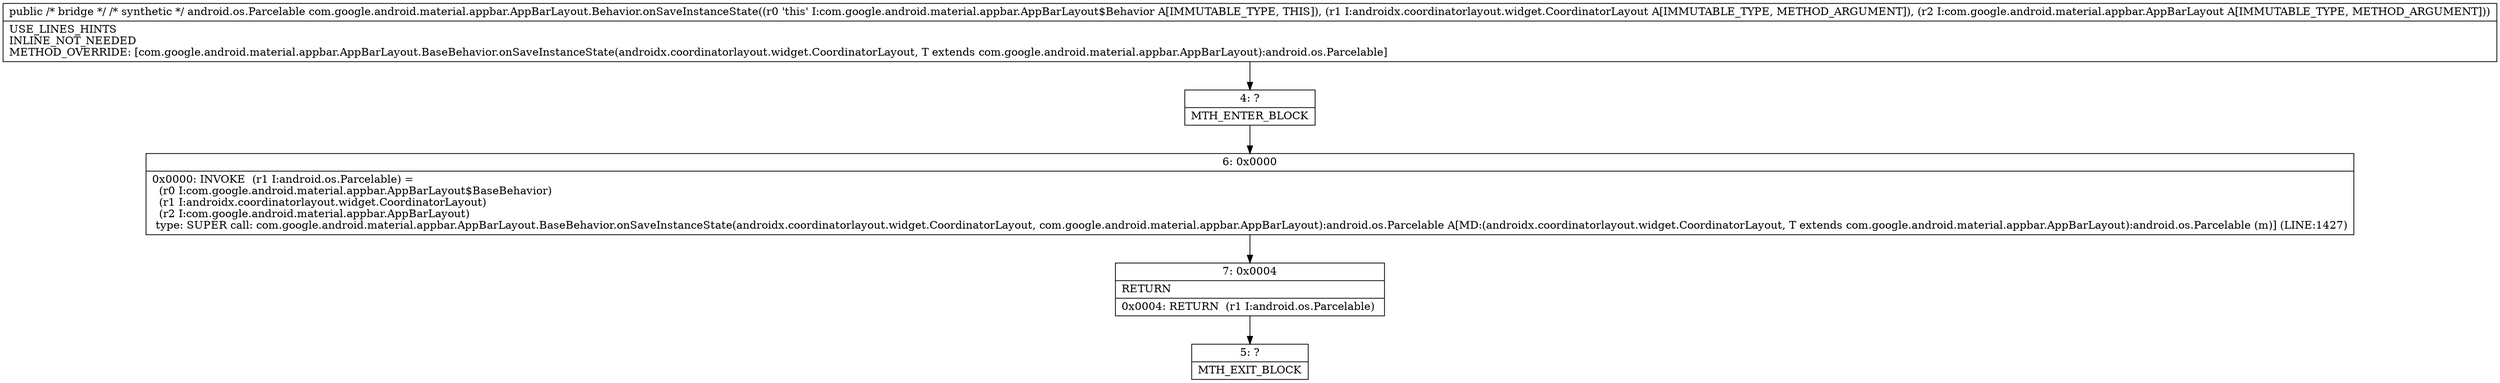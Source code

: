digraph "CFG forcom.google.android.material.appbar.AppBarLayout.Behavior.onSaveInstanceState(Landroidx\/coordinatorlayout\/widget\/CoordinatorLayout;Lcom\/google\/android\/material\/appbar\/AppBarLayout;)Landroid\/os\/Parcelable;" {
Node_4 [shape=record,label="{4\:\ ?|MTH_ENTER_BLOCK\l}"];
Node_6 [shape=record,label="{6\:\ 0x0000|0x0000: INVOKE  (r1 I:android.os.Parcelable) = \l  (r0 I:com.google.android.material.appbar.AppBarLayout$BaseBehavior)\l  (r1 I:androidx.coordinatorlayout.widget.CoordinatorLayout)\l  (r2 I:com.google.android.material.appbar.AppBarLayout)\l type: SUPER call: com.google.android.material.appbar.AppBarLayout.BaseBehavior.onSaveInstanceState(androidx.coordinatorlayout.widget.CoordinatorLayout, com.google.android.material.appbar.AppBarLayout):android.os.Parcelable A[MD:(androidx.coordinatorlayout.widget.CoordinatorLayout, T extends com.google.android.material.appbar.AppBarLayout):android.os.Parcelable (m)] (LINE:1427)\l}"];
Node_7 [shape=record,label="{7\:\ 0x0004|RETURN\l|0x0004: RETURN  (r1 I:android.os.Parcelable) \l}"];
Node_5 [shape=record,label="{5\:\ ?|MTH_EXIT_BLOCK\l}"];
MethodNode[shape=record,label="{public \/* bridge *\/ \/* synthetic *\/ android.os.Parcelable com.google.android.material.appbar.AppBarLayout.Behavior.onSaveInstanceState((r0 'this' I:com.google.android.material.appbar.AppBarLayout$Behavior A[IMMUTABLE_TYPE, THIS]), (r1 I:androidx.coordinatorlayout.widget.CoordinatorLayout A[IMMUTABLE_TYPE, METHOD_ARGUMENT]), (r2 I:com.google.android.material.appbar.AppBarLayout A[IMMUTABLE_TYPE, METHOD_ARGUMENT]))  | USE_LINES_HINTS\lINLINE_NOT_NEEDED\lMETHOD_OVERRIDE: [com.google.android.material.appbar.AppBarLayout.BaseBehavior.onSaveInstanceState(androidx.coordinatorlayout.widget.CoordinatorLayout, T extends com.google.android.material.appbar.AppBarLayout):android.os.Parcelable]\l}"];
MethodNode -> Node_4;Node_4 -> Node_6;
Node_6 -> Node_7;
Node_7 -> Node_5;
}

